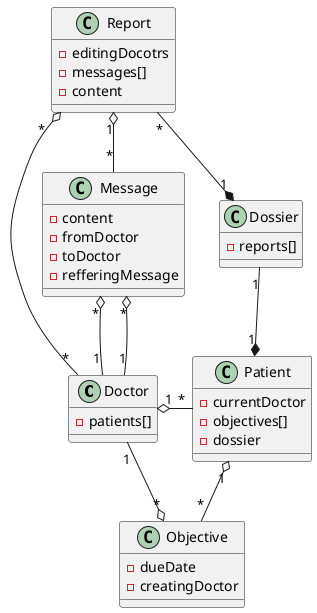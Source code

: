 @startuml

class Doctor{
    -patients[]
}

class Patient{
    -currentDoctor
    -objectives[]
    -dossier
}

class Objective{
    -dueDate
    -creatingDoctor
}

class Report{
    -editingDocotrs
    -messages[]
    -content
}

class Dossier{
    -reports[]
}

class Message{
    -content
    -fromDoctor
    -toDoctor
    -refferingMessage
}

Objective "*" o-- "1" Doctor
Doctor "1" o- "*" Patient
Patient "1" o-- "*" Objective
Report " *  " o-- "*" Doctor
Report "1" o-- "*" Message
Message "*" o-- "1" Doctor
Message "*" o-- "1" Doctor
Dossier "1" --* "1" Patient
Report "*" -* "1" Dossier

@enduml